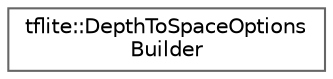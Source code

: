 digraph "Graphical Class Hierarchy"
{
 // LATEX_PDF_SIZE
  bgcolor="transparent";
  edge [fontname=Helvetica,fontsize=10,labelfontname=Helvetica,labelfontsize=10];
  node [fontname=Helvetica,fontsize=10,shape=box,height=0.2,width=0.4];
  rankdir="LR";
  Node0 [id="Node000000",label="tflite::DepthToSpaceOptions\lBuilder",height=0.2,width=0.4,color="grey40", fillcolor="white", style="filled",URL="$structtflite_1_1_depth_to_space_options_builder.html",tooltip=" "];
}
